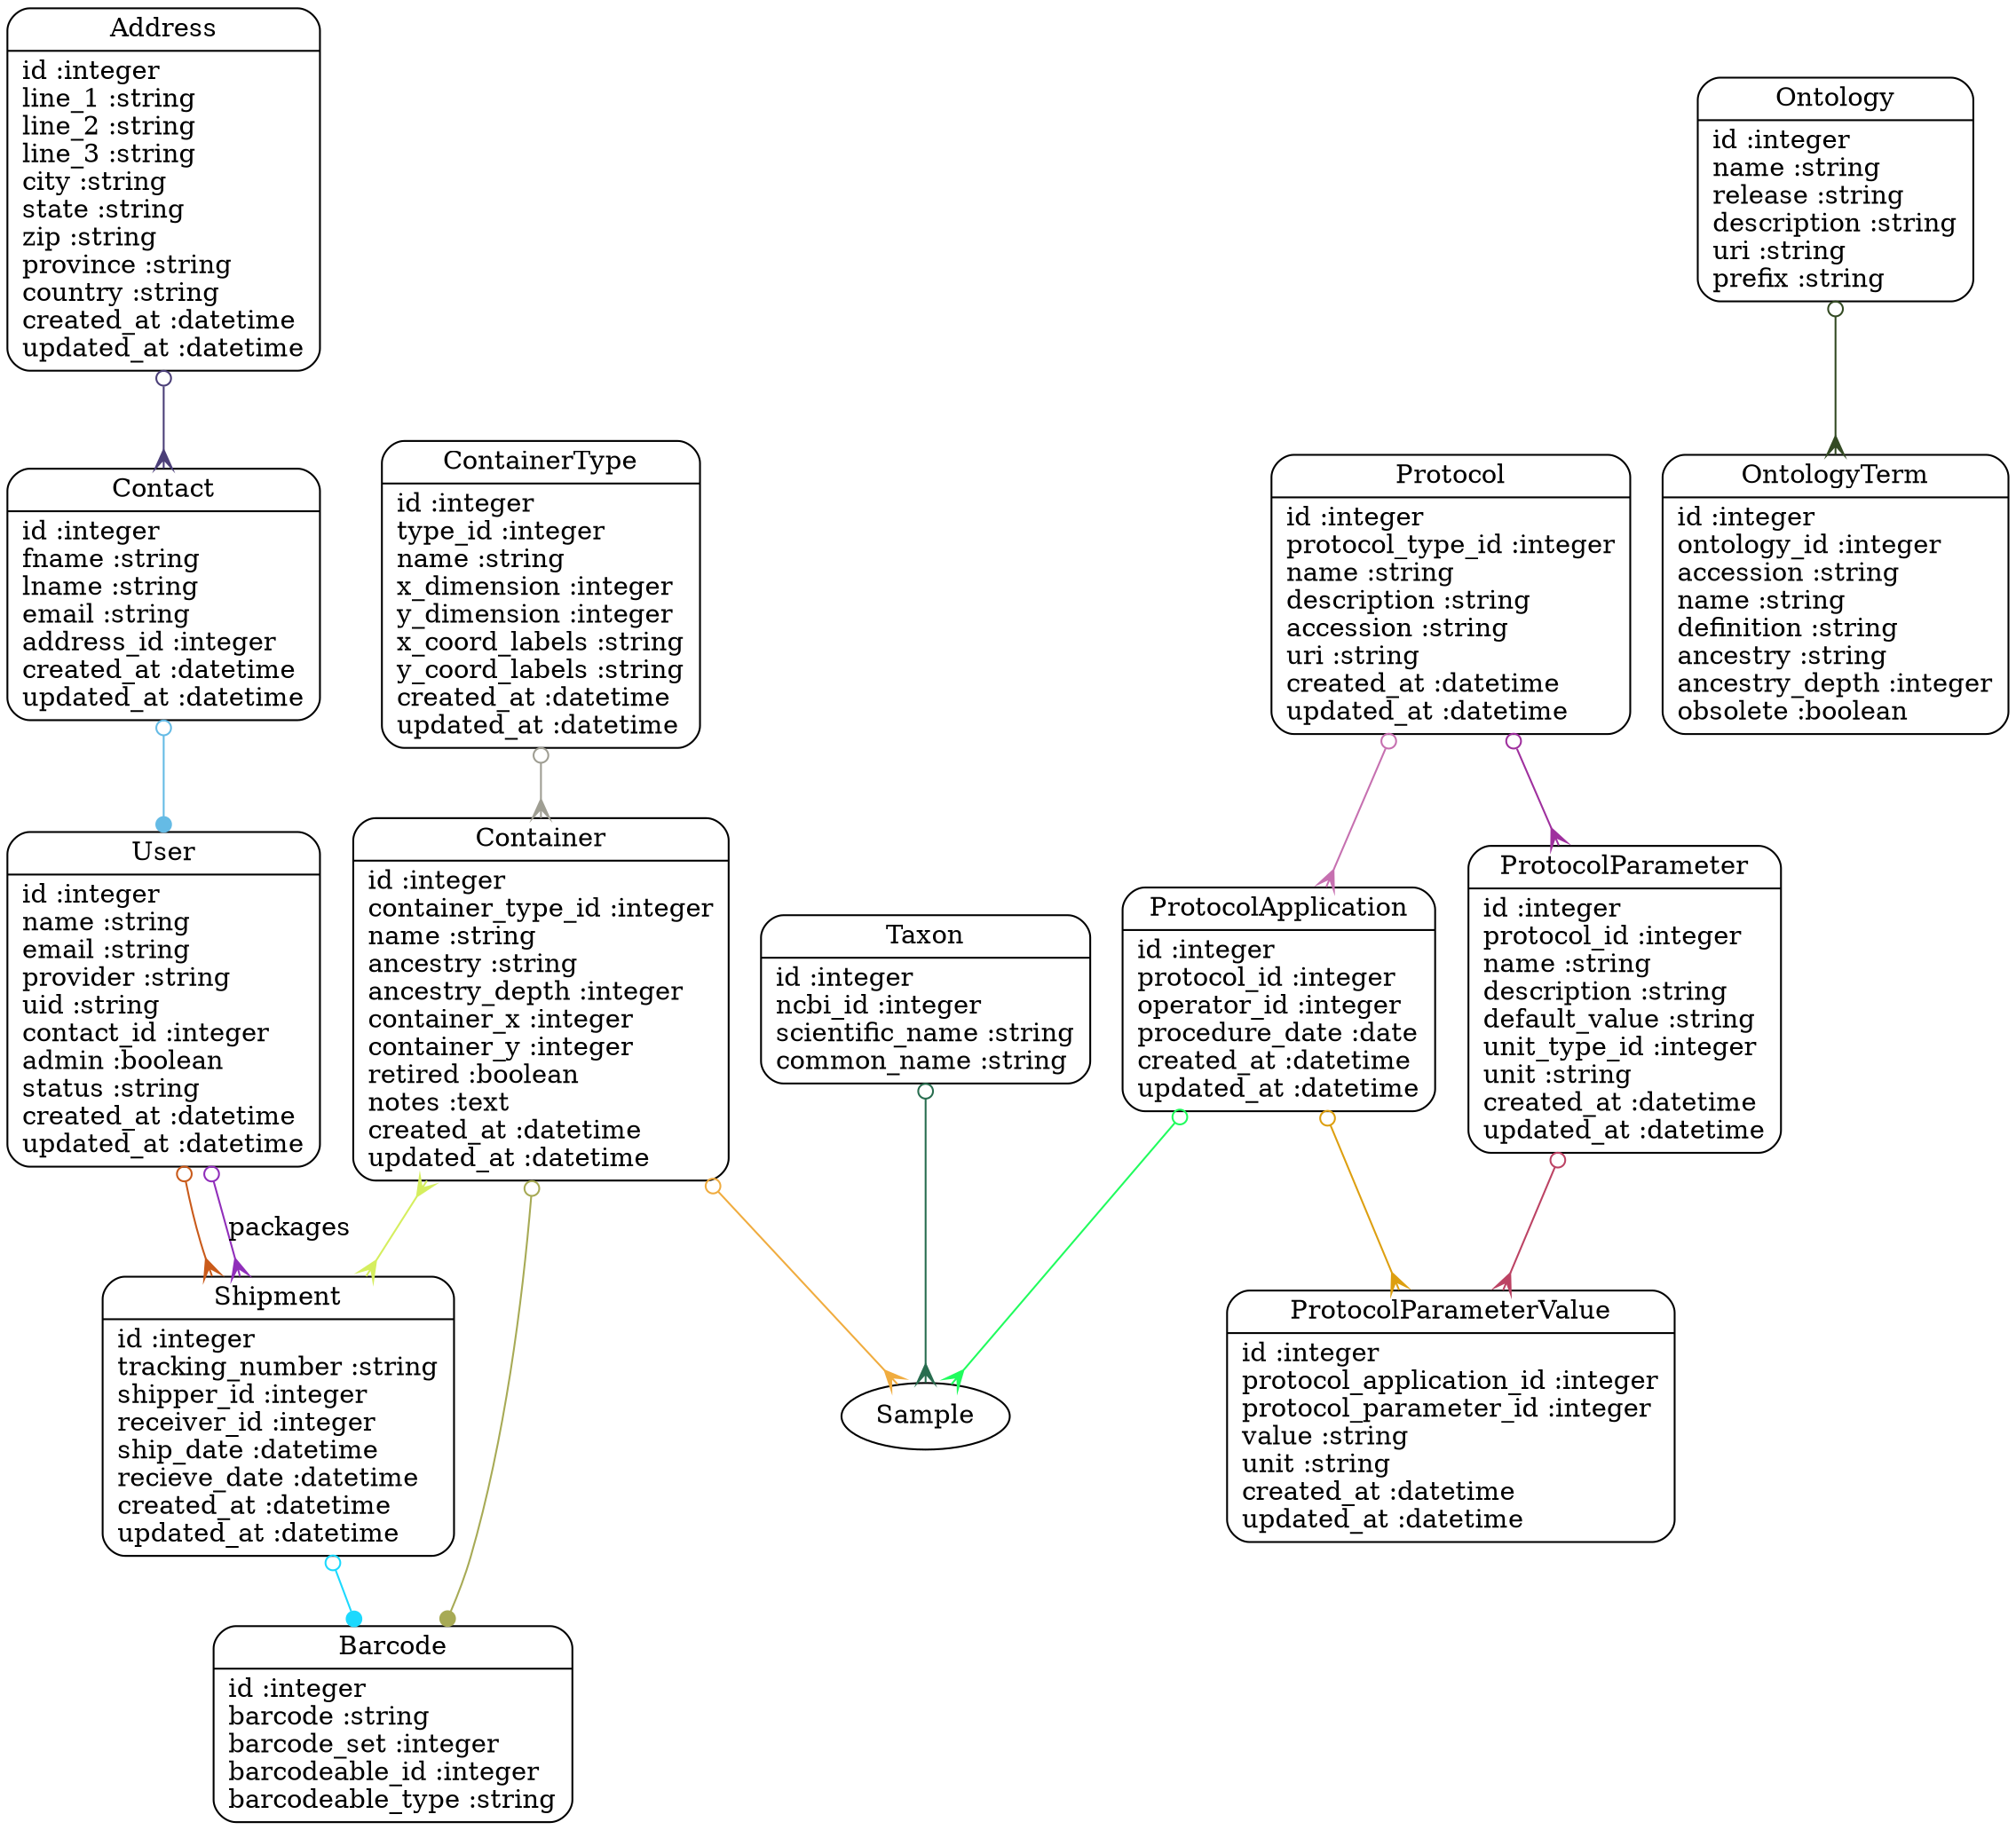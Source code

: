 digraph models_diagram {
	graph[overlap=false, splines=true]
	"Address" [shape=Mrecord, label="{Address|id :integer\lline_1 :string\lline_2 :string\lline_3 :string\lcity :string\lstate :string\lzip :string\lprovince :string\lcountry :string\lcreated_at :datetime\lupdated_at :datetime\l}"]
	"Barcode" [shape=Mrecord, label="{Barcode|id :integer\lbarcode :string\lbarcode_set :integer\lbarcodeable_id :integer\lbarcodeable_type :string\l}"]
	"Contact" [shape=Mrecord, label="{Contact|id :integer\lfname :string\llname :string\lemail :string\laddress_id :integer\lcreated_at :datetime\lupdated_at :datetime\l}"]
	"Container" [shape=Mrecord, label="{Container|id :integer\lcontainer_type_id :integer\lname :string\lancestry :string\lancestry_depth :integer\lcontainer_x :integer\lcontainer_y :integer\lretired :boolean\lnotes :text\lcreated_at :datetime\lupdated_at :datetime\l}"]
	"ContainerType" [shape=Mrecord, label="{ContainerType|id :integer\ltype_id :integer\lname :string\lx_dimension :integer\ly_dimension :integer\lx_coord_labels :string\ly_coord_labels :string\lcreated_at :datetime\lupdated_at :datetime\l}"]
	"Ontology" [shape=Mrecord, label="{Ontology|id :integer\lname :string\lrelease :string\ldescription :string\luri :string\lprefix :string\l}"]
	"OntologyTerm" [shape=Mrecord, label="{OntologyTerm|id :integer\lontology_id :integer\laccession :string\lname :string\ldefinition :string\lancestry :string\lancestry_depth :integer\lobsolete :boolean\l}"]
	"Protocol" [shape=Mrecord, label="{Protocol|id :integer\lprotocol_type_id :integer\lname :string\ldescription :string\laccession :string\luri :string\lcreated_at :datetime\lupdated_at :datetime\l}"]
	"ProtocolApplication" [shape=Mrecord, label="{ProtocolApplication|id :integer\lprotocol_id :integer\loperator_id :integer\lprocedure_date :date\lcreated_at :datetime\lupdated_at :datetime\l}"]
	"ProtocolParameter" [shape=Mrecord, label="{ProtocolParameter|id :integer\lprotocol_id :integer\lname :string\ldescription :string\ldefault_value :string\lunit_type_id :integer\lunit :string\lcreated_at :datetime\lupdated_at :datetime\l}"]
	"ProtocolParameterValue" [shape=Mrecord, label="{ProtocolParameterValue|id :integer\lprotocol_application_id :integer\lprotocol_parameter_id :integer\lvalue :string\lunit :string\lcreated_at :datetime\lupdated_at :datetime\l}"]
	"Shipment" [shape=Mrecord, label="{Shipment|id :integer\ltracking_number :string\lshipper_id :integer\lreceiver_id :integer\lship_date :datetime\lrecieve_date :datetime\lcreated_at :datetime\lupdated_at :datetime\l}"]
	"Taxon" [shape=Mrecord, label="{Taxon|id :integer\lncbi_id :integer\lscientific_name :string\lcommon_name :string\l}"]
	"User" [shape=Mrecord, label="{User|id :integer\lname :string\lemail :string\lprovider :string\luid :string\lcontact_id :integer\ladmin :boolean\lstatus :string\lcreated_at :datetime\lupdated_at :datetime\l}"]
	"Address" -> "Contact" [arrowtail=odot, arrowhead=crow, dir=both color="#4B3F78"]
	"Contact" -> "User" [arrowtail=odot, arrowhead=dot, dir=both color="#65BBE5"]
	"Container" -> "Sample" [arrowtail=odot, arrowhead=crow, dir=both color="#F0AC3F"]
	"Container" -> "Barcode" [arrowtail=odot, arrowhead=dot, dir=both color="#A7AA55"]
	"Container" -> "Shipment" [arrowtail=crow, arrowhead=crow, dir=both color="#D5EE5E"]
	"ContainerType" -> "Container" [arrowtail=odot, arrowhead=crow, dir=both color="#9F9E93"]
	"Ontology" -> "OntologyTerm" [arrowtail=odot, arrowhead=crow, dir=both color="#334A23"]
	"Protocol" -> "ProtocolApplication" [arrowtail=odot, arrowhead=crow, dir=both color="#C670B0"]
	"Protocol" -> "ProtocolParameter" [arrowtail=odot, arrowhead=crow, dir=both color="#9F309E"]
	"ProtocolApplication" -> "Sample" [arrowtail=odot, arrowhead=crow, dir=both color="#20FC5D"]
	"ProtocolApplication" -> "ProtocolParameterValue" [arrowtail=odot, arrowhead=crow, dir=both color="#DD9F10"]
	"ProtocolParameter" -> "ProtocolParameterValue" [arrowtail=odot, arrowhead=crow, dir=both color="#BC4364"]
	"Shipment" -> "Barcode" [arrowtail=odot, arrowhead=dot, dir=both color="#1CD9FE"]
	"Taxon" -> "Sample" [arrowtail=odot, arrowhead=crow, dir=both color="#286D4F"]
	"User" -> "Shipment" [arrowtail=odot, arrowhead=crow, dir=both color="#C95A1A"]
	"User" -> "Shipment" [label="packages", arrowtail=odot, arrowhead=crow, dir=both color="#902EBA"]
}
